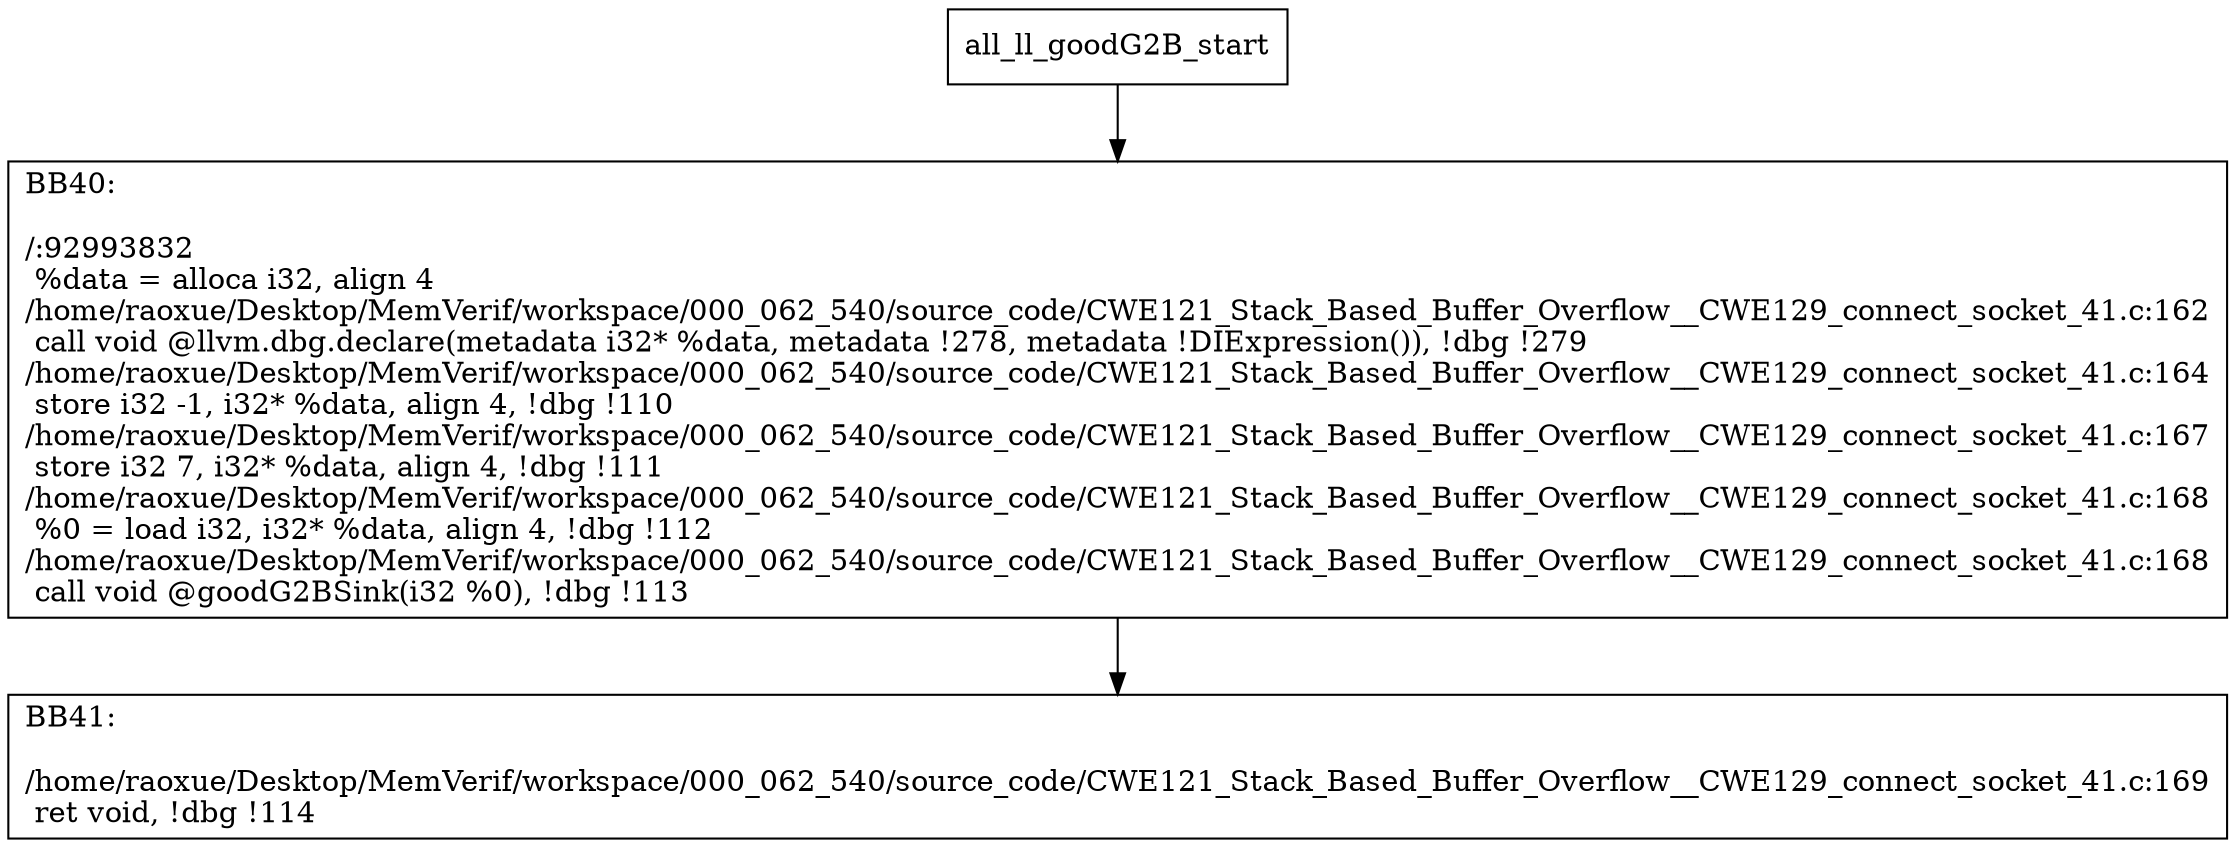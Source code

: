 digraph "CFG for'all_ll_goodG2B' function" {
	BBall_ll_goodG2B_start[shape=record,label="{all_ll_goodG2B_start}"];
	BBall_ll_goodG2B_start-> all_ll_goodG2BBB40;
	all_ll_goodG2BBB40 [shape=record, label="{BB40:\l\l/:92993832\l
  %data = alloca i32, align 4\l
/home/raoxue/Desktop/MemVerif/workspace/000_062_540/source_code/CWE121_Stack_Based_Buffer_Overflow__CWE129_connect_socket_41.c:162\l
  call void @llvm.dbg.declare(metadata i32* %data, metadata !278, metadata !DIExpression()), !dbg !279\l
/home/raoxue/Desktop/MemVerif/workspace/000_062_540/source_code/CWE121_Stack_Based_Buffer_Overflow__CWE129_connect_socket_41.c:164\l
  store i32 -1, i32* %data, align 4, !dbg !110\l
/home/raoxue/Desktop/MemVerif/workspace/000_062_540/source_code/CWE121_Stack_Based_Buffer_Overflow__CWE129_connect_socket_41.c:167\l
  store i32 7, i32* %data, align 4, !dbg !111\l
/home/raoxue/Desktop/MemVerif/workspace/000_062_540/source_code/CWE121_Stack_Based_Buffer_Overflow__CWE129_connect_socket_41.c:168\l
  %0 = load i32, i32* %data, align 4, !dbg !112\l
/home/raoxue/Desktop/MemVerif/workspace/000_062_540/source_code/CWE121_Stack_Based_Buffer_Overflow__CWE129_connect_socket_41.c:168\l
  call void @goodG2BSink(i32 %0), !dbg !113\l
}"];
	all_ll_goodG2BBB40-> all_ll_goodG2BBB41;
	all_ll_goodG2BBB41 [shape=record, label="{BB41:\l\l/home/raoxue/Desktop/MemVerif/workspace/000_062_540/source_code/CWE121_Stack_Based_Buffer_Overflow__CWE129_connect_socket_41.c:169\l
  ret void, !dbg !114\l
}"];
}
